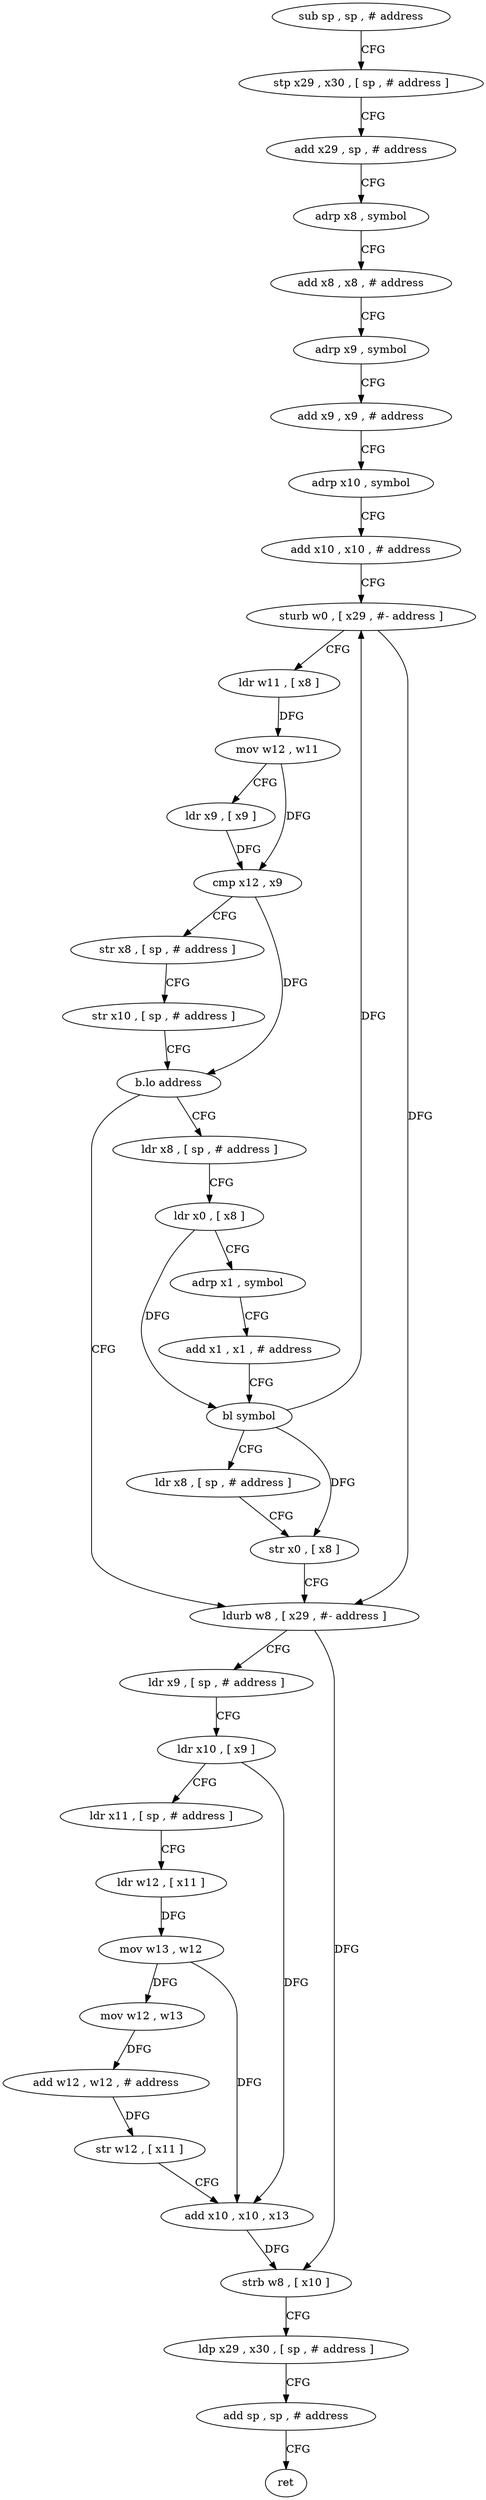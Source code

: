 digraph "func" {
"4233508" [label = "sub sp , sp , # address" ]
"4233512" [label = "stp x29 , x30 , [ sp , # address ]" ]
"4233516" [label = "add x29 , sp , # address" ]
"4233520" [label = "adrp x8 , symbol" ]
"4233524" [label = "add x8 , x8 , # address" ]
"4233528" [label = "adrp x9 , symbol" ]
"4233532" [label = "add x9 , x9 , # address" ]
"4233536" [label = "adrp x10 , symbol" ]
"4233540" [label = "add x10 , x10 , # address" ]
"4233544" [label = "sturb w0 , [ x29 , #- address ]" ]
"4233548" [label = "ldr w11 , [ x8 ]" ]
"4233552" [label = "mov w12 , w11" ]
"4233556" [label = "ldr x9 , [ x9 ]" ]
"4233560" [label = "cmp x12 , x9" ]
"4233564" [label = "str x8 , [ sp , # address ]" ]
"4233568" [label = "str x10 , [ sp , # address ]" ]
"4233572" [label = "b.lo address" ]
"4233604" [label = "ldurb w8 , [ x29 , #- address ]" ]
"4233576" [label = "ldr x8 , [ sp , # address ]" ]
"4233608" [label = "ldr x9 , [ sp , # address ]" ]
"4233612" [label = "ldr x10 , [ x9 ]" ]
"4233616" [label = "ldr x11 , [ sp , # address ]" ]
"4233620" [label = "ldr w12 , [ x11 ]" ]
"4233624" [label = "mov w13 , w12" ]
"4233628" [label = "mov w12 , w13" ]
"4233632" [label = "add w12 , w12 , # address" ]
"4233636" [label = "str w12 , [ x11 ]" ]
"4233640" [label = "add x10 , x10 , x13" ]
"4233644" [label = "strb w8 , [ x10 ]" ]
"4233648" [label = "ldp x29 , x30 , [ sp , # address ]" ]
"4233652" [label = "add sp , sp , # address" ]
"4233656" [label = "ret" ]
"4233580" [label = "ldr x0 , [ x8 ]" ]
"4233584" [label = "adrp x1 , symbol" ]
"4233588" [label = "add x1 , x1 , # address" ]
"4233592" [label = "bl symbol" ]
"4233596" [label = "ldr x8 , [ sp , # address ]" ]
"4233600" [label = "str x0 , [ x8 ]" ]
"4233508" -> "4233512" [ label = "CFG" ]
"4233512" -> "4233516" [ label = "CFG" ]
"4233516" -> "4233520" [ label = "CFG" ]
"4233520" -> "4233524" [ label = "CFG" ]
"4233524" -> "4233528" [ label = "CFG" ]
"4233528" -> "4233532" [ label = "CFG" ]
"4233532" -> "4233536" [ label = "CFG" ]
"4233536" -> "4233540" [ label = "CFG" ]
"4233540" -> "4233544" [ label = "CFG" ]
"4233544" -> "4233548" [ label = "CFG" ]
"4233544" -> "4233604" [ label = "DFG" ]
"4233548" -> "4233552" [ label = "DFG" ]
"4233552" -> "4233556" [ label = "CFG" ]
"4233552" -> "4233560" [ label = "DFG" ]
"4233556" -> "4233560" [ label = "DFG" ]
"4233560" -> "4233564" [ label = "CFG" ]
"4233560" -> "4233572" [ label = "DFG" ]
"4233564" -> "4233568" [ label = "CFG" ]
"4233568" -> "4233572" [ label = "CFG" ]
"4233572" -> "4233604" [ label = "CFG" ]
"4233572" -> "4233576" [ label = "CFG" ]
"4233604" -> "4233608" [ label = "CFG" ]
"4233604" -> "4233644" [ label = "DFG" ]
"4233576" -> "4233580" [ label = "CFG" ]
"4233608" -> "4233612" [ label = "CFG" ]
"4233612" -> "4233616" [ label = "CFG" ]
"4233612" -> "4233640" [ label = "DFG" ]
"4233616" -> "4233620" [ label = "CFG" ]
"4233620" -> "4233624" [ label = "DFG" ]
"4233624" -> "4233628" [ label = "DFG" ]
"4233624" -> "4233640" [ label = "DFG" ]
"4233628" -> "4233632" [ label = "DFG" ]
"4233632" -> "4233636" [ label = "DFG" ]
"4233636" -> "4233640" [ label = "CFG" ]
"4233640" -> "4233644" [ label = "DFG" ]
"4233644" -> "4233648" [ label = "CFG" ]
"4233648" -> "4233652" [ label = "CFG" ]
"4233652" -> "4233656" [ label = "CFG" ]
"4233580" -> "4233584" [ label = "CFG" ]
"4233580" -> "4233592" [ label = "DFG" ]
"4233584" -> "4233588" [ label = "CFG" ]
"4233588" -> "4233592" [ label = "CFG" ]
"4233592" -> "4233596" [ label = "CFG" ]
"4233592" -> "4233544" [ label = "DFG" ]
"4233592" -> "4233600" [ label = "DFG" ]
"4233596" -> "4233600" [ label = "CFG" ]
"4233600" -> "4233604" [ label = "CFG" ]
}

